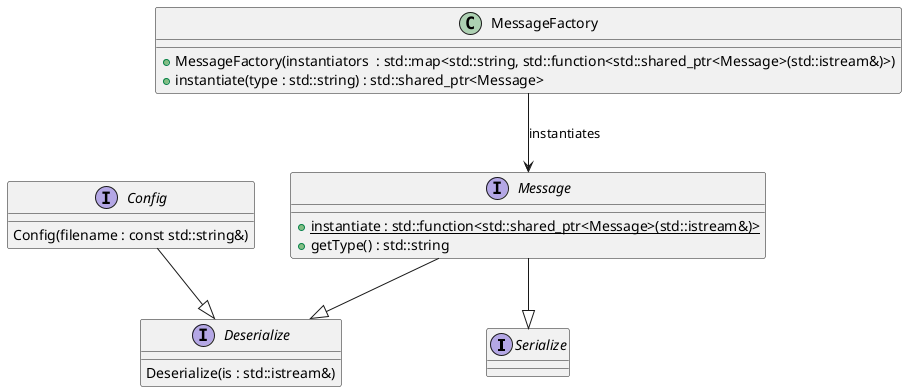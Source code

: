 @startuml

interface Serialize

interface Deserialize
{
    Deserialize(is : std::istream&)
}

interface Message
{
    {static} + instantiate : std::function<std::shared_ptr<Message>(std::istream&)>
    + getType() : std::string
}

interface Config
{
    Config(filename : const std::string&)
}

class MessageFactory
{
    + MessageFactory(instantiators  : std::map<std::string, std::function<std::shared_ptr<Message>(std::istream&)>)
    + instantiate(type : std::string) : std::shared_ptr<Message>
}

Message --|> Serialize
Message --|> Deserialize
Config --|> Deserialize

MessageFactory --> Message : instantiates

@enduml
